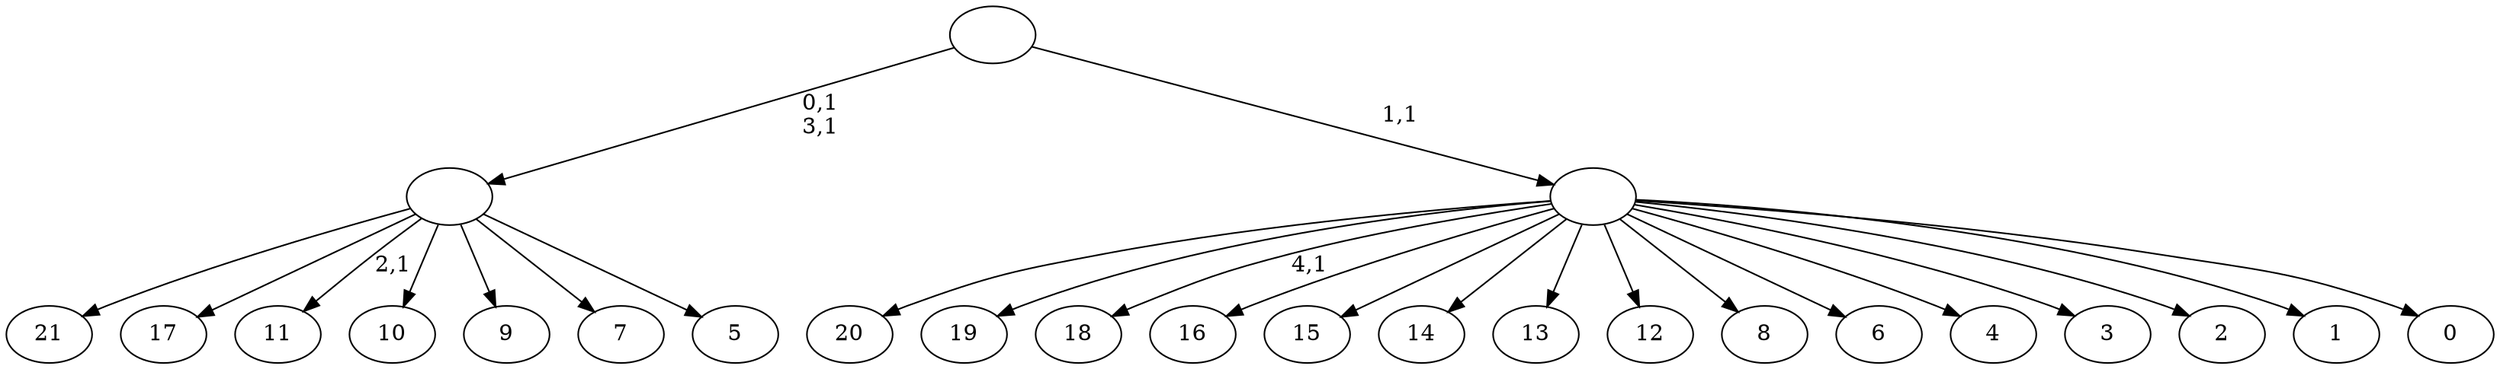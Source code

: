 digraph T {
	27 [label="21"]
	26 [label="20"]
	25 [label="19"]
	24 [label="18"]
	22 [label="17"]
	21 [label="16"]
	20 [label="15"]
	19 [label="14"]
	18 [label="13"]
	17 [label="12"]
	16 [label="11"]
	14 [label="10"]
	13 [label="9"]
	12 [label="8"]
	11 [label="7"]
	10 [label="6"]
	9 [label="5"]
	8 [label=""]
	6 [label="4"]
	5 [label="3"]
	4 [label="2"]
	3 [label="1"]
	2 [label="0"]
	1 [label=""]
	0 [label=""]
	8 -> 16 [label="2,1"]
	8 -> 27 [label=""]
	8 -> 22 [label=""]
	8 -> 14 [label=""]
	8 -> 13 [label=""]
	8 -> 11 [label=""]
	8 -> 9 [label=""]
	1 -> 24 [label="4,1"]
	1 -> 26 [label=""]
	1 -> 25 [label=""]
	1 -> 21 [label=""]
	1 -> 20 [label=""]
	1 -> 19 [label=""]
	1 -> 18 [label=""]
	1 -> 17 [label=""]
	1 -> 12 [label=""]
	1 -> 10 [label=""]
	1 -> 6 [label=""]
	1 -> 5 [label=""]
	1 -> 4 [label=""]
	1 -> 3 [label=""]
	1 -> 2 [label=""]
	0 -> 8 [label="0,1\n3,1"]
	0 -> 1 [label="1,1"]
}
